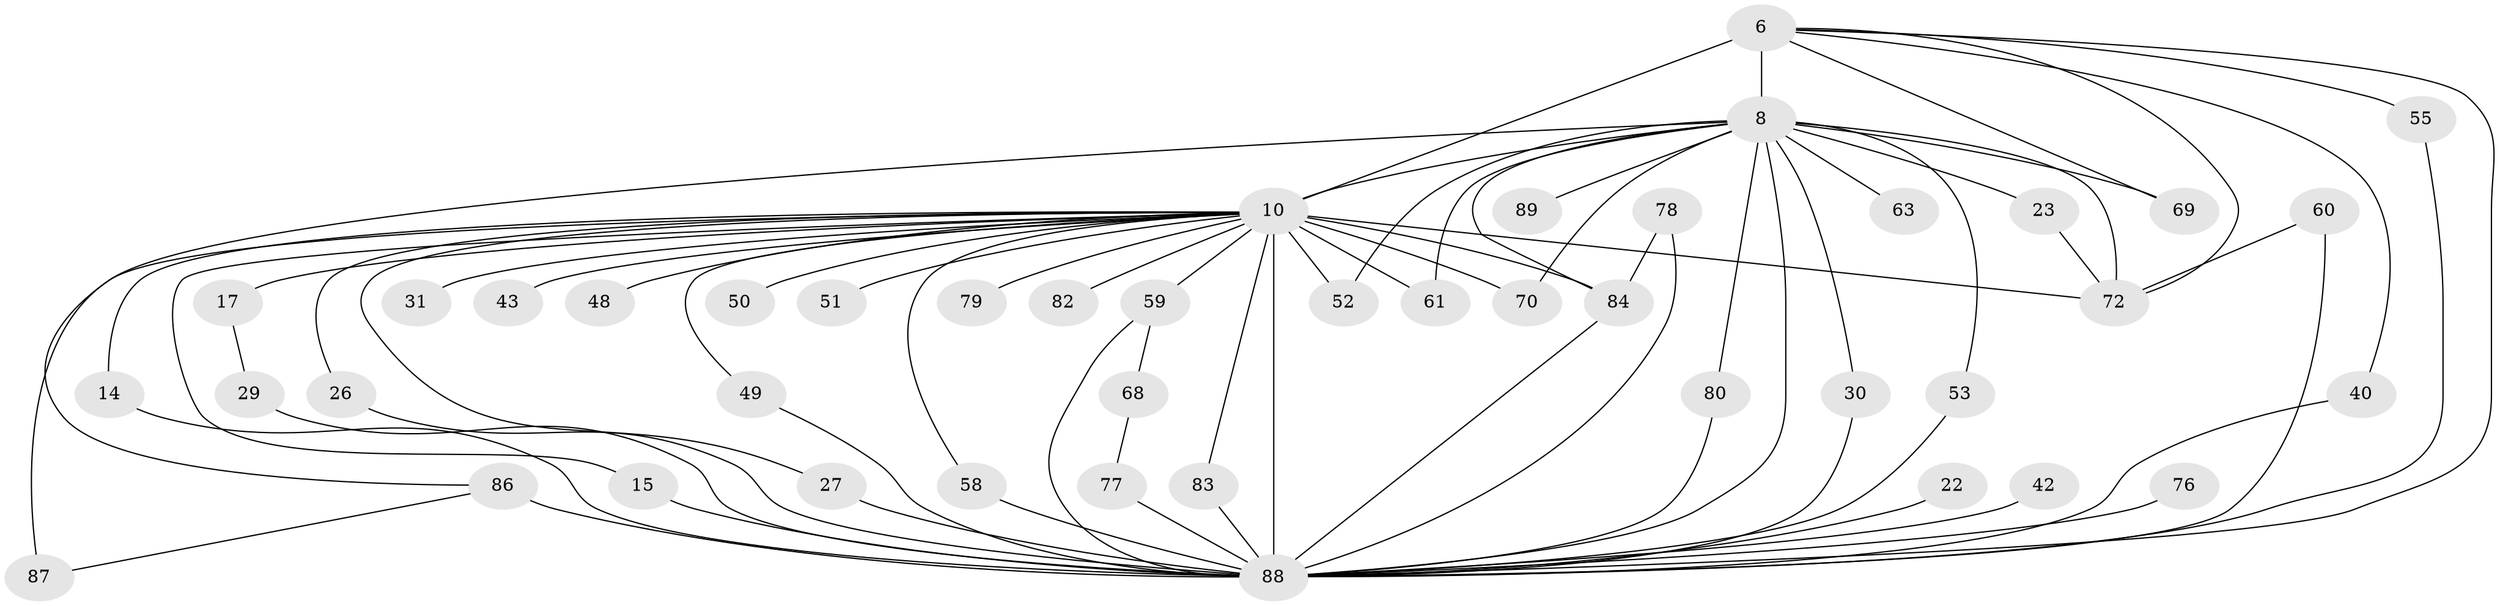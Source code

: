 // original degree distribution, {28: 0.011235955056179775, 22: 0.02247191011235955, 14: 0.011235955056179775, 25: 0.011235955056179775, 11: 0.02247191011235955, 17: 0.011235955056179775, 19: 0.011235955056179775, 18: 0.011235955056179775, 20: 0.011235955056179775, 3: 0.20224719101123595, 5: 0.0449438202247191, 2: 0.5730337078651685, 4: 0.0449438202247191, 7: 0.011235955056179775}
// Generated by graph-tools (version 1.1) at 2025/44/03/09/25 04:44:53]
// undirected, 44 vertices, 74 edges
graph export_dot {
graph [start="1"]
  node [color=gray90,style=filled];
  6 [super="+4"];
  8 [super="+3"];
  10 [super="+2+9"];
  14;
  15;
  17;
  22;
  23;
  26;
  27;
  29;
  30 [super="+28"];
  31;
  40;
  42;
  43;
  48;
  49;
  50;
  51;
  52 [super="+13"];
  53;
  55;
  58;
  59 [super="+32+33+47"];
  60;
  61;
  63;
  68;
  69;
  70;
  72 [super="+36+57+71+37"];
  76;
  77 [super="+41"];
  78;
  79;
  80;
  82 [super="+66"];
  83 [super="+11"];
  84 [super="+46+62+45+81+73"];
  86 [super="+34+20+74"];
  87 [super="+75"];
  88 [super="+44+38+67+85"];
  89;
  6 -- 8 [weight=4];
  6 -- 10 [weight=8];
  6 -- 40;
  6 -- 69;
  6 -- 72 [weight=4];
  6 -- 55;
  6 -- 88 [weight=4];
  8 -- 10 [weight=8];
  8 -- 23 [weight=2];
  8 -- 63 [weight=2];
  8 -- 70;
  8 -- 89 [weight=2];
  8 -- 69;
  8 -- 80;
  8 -- 88 [weight=7];
  8 -- 52 [weight=2];
  8 -- 53;
  8 -- 61;
  8 -- 86;
  8 -- 84 [weight=3];
  8 -- 30;
  8 -- 72 [weight=2];
  10 -- 15;
  10 -- 17 [weight=2];
  10 -- 26;
  10 -- 43 [weight=2];
  10 -- 49;
  10 -- 79 [weight=2];
  10 -- 87 [weight=2];
  10 -- 27;
  10 -- 31 [weight=2];
  10 -- 48 [weight=2];
  10 -- 50 [weight=2];
  10 -- 82 [weight=3];
  10 -- 52;
  10 -- 70;
  10 -- 14;
  10 -- 83;
  10 -- 51 [weight=2];
  10 -- 58;
  10 -- 61;
  10 -- 72 [weight=3];
  10 -- 84 [weight=4];
  10 -- 59;
  10 -- 88 [weight=11];
  14 -- 88;
  15 -- 88;
  17 -- 29;
  22 -- 88;
  23 -- 72;
  26 -- 88;
  27 -- 88;
  29 -- 88;
  30 -- 88;
  40 -- 88;
  42 -- 88 [weight=2];
  49 -- 88;
  53 -- 88;
  55 -- 88;
  58 -- 88;
  59 -- 68;
  59 -- 88 [weight=4];
  60 -- 88;
  60 -- 72;
  68 -- 77;
  76 -- 88;
  77 -- 88 [weight=4];
  78 -- 84;
  78 -- 88;
  80 -- 88;
  83 -- 88 [weight=2];
  84 -- 88 [weight=2];
  86 -- 87;
  86 -- 88 [weight=4];
}
